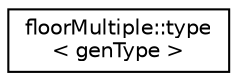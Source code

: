 digraph "Graphical Class Hierarchy"
{
  edge [fontname="Helvetica",fontsize="10",labelfontname="Helvetica",labelfontsize="10"];
  node [fontname="Helvetica",fontsize="10",shape=record];
  rankdir="LR";
  Node1 [label="floorMultiple::type\l\< genType \>",height=0.2,width=0.4,color="black", fillcolor="white", style="filled",URL="$structfloorMultiple_1_1type.html"];
}
